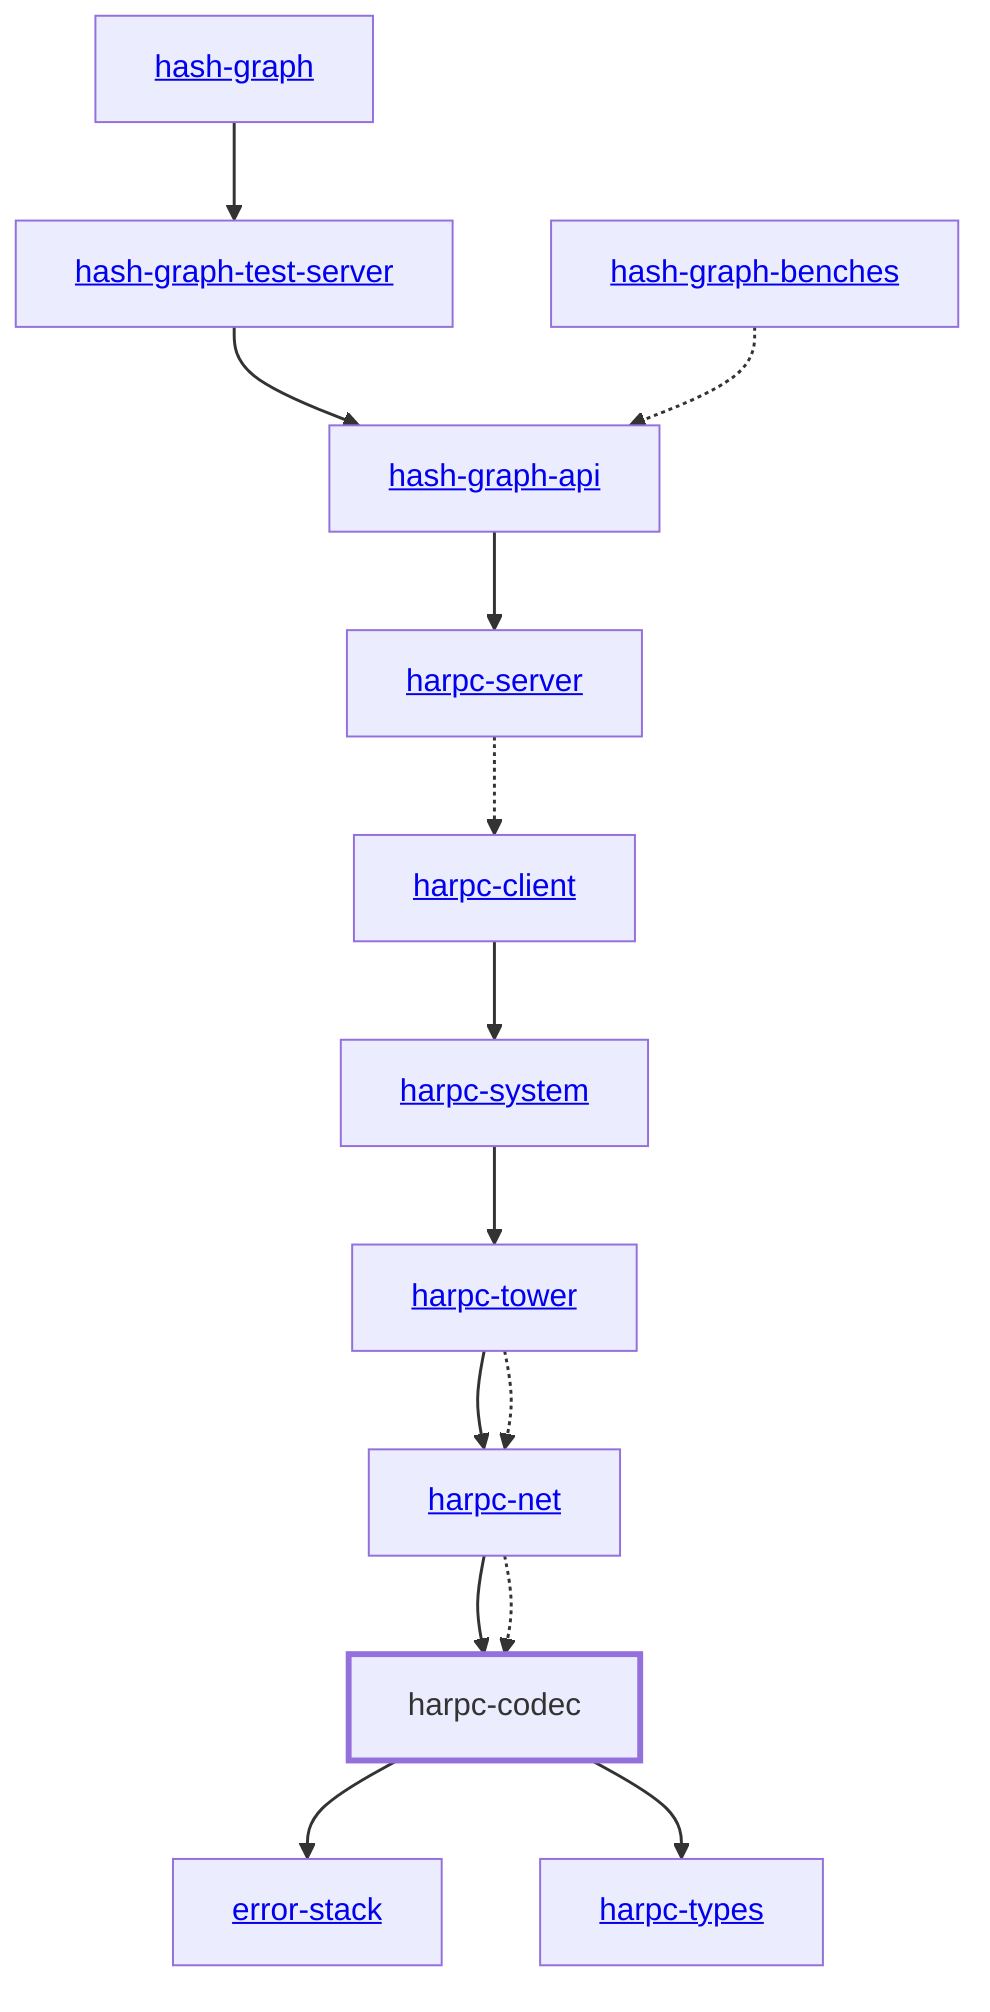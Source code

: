 graph TD
    linkStyle default stroke-width:1.5px
    classDef default stroke-width:1px
    classDef root stroke-width:3px
    classDef dev stroke-width:1px
    classDef build stroke-width:1px
    %% Legend
    %% --> : Normal dependency
    %% -.-> : Dev dependency
    %% ---> : Build dependency
    0[<a href="../harpc_server/index.html">harpc-server</a>]
    1[<a href="../harpc_system/index.html">harpc-system</a>]
    2[<a href="../harpc_tower/index.html">harpc-tower</a>]
    3[<a href="../harpc_types/index.html">harpc-types</a>]
    4[<a href="../hash_graph_test_server/index.html">hash-graph-test-server</a>]
    5[<a href="../hash_graph_benches/index.html">hash-graph-benches</a>]
    6[<a href="../hash_graph/index.html">hash-graph</a>]
    7[<a href="../error_stack/index.html">error-stack</a>]
    8[<a href="../hash_graph_api/index.html">hash-graph-api</a>]
    9[<a href="../harpc_client/index.html">harpc-client</a>]
    10[harpc-codec]
    class 10 root
    11[<a href="../harpc_net/index.html">harpc-net</a>]
    9 --> 1
    10 --> 7
    10 --> 3
    11 --> 10
    11 -.-> 10
    0 -.-> 9
    1 --> 2
    2 --> 11
    2 -.-> 11
    6 --> 4
    4 --> 8
    5 -.-> 8
    8 --> 0